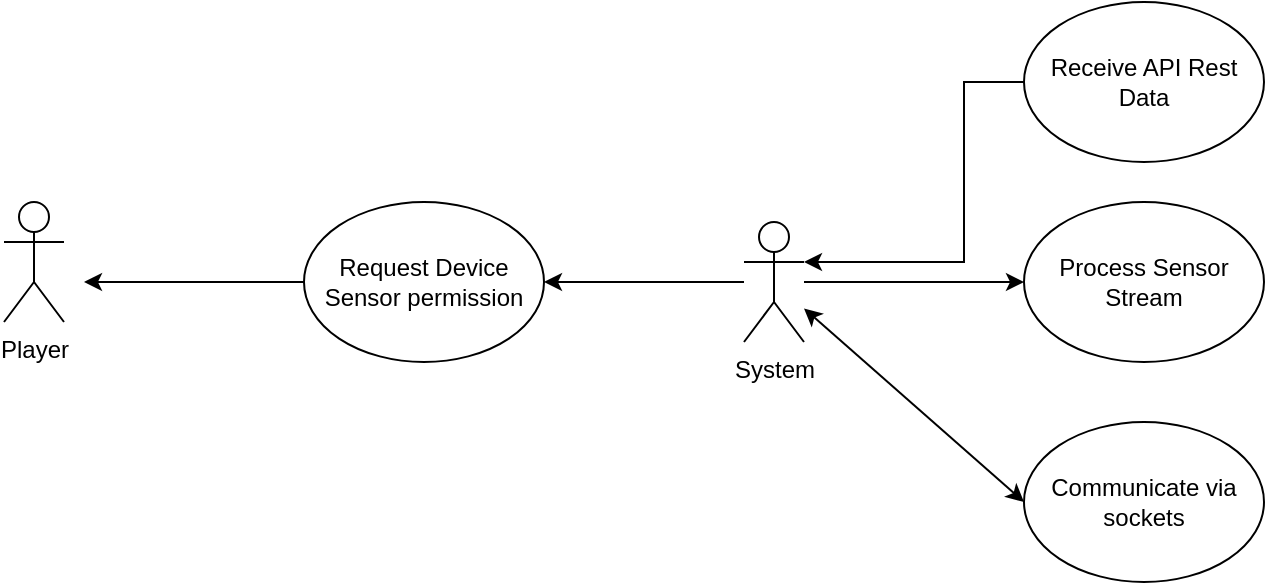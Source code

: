 <mxfile version="14.8.2" type="device"><diagram id="C5RBs43oDa-KdzZeNtuy" name="Page-1"><mxGraphModel dx="1422" dy="794" grid="1" gridSize="10" guides="1" tooltips="1" connect="1" arrows="1" fold="1" page="1" pageScale="1" pageWidth="827" pageHeight="1169" math="0" shadow="0"><root><mxCell id="WIyWlLk6GJQsqaUBKTNV-0"/><mxCell id="WIyWlLk6GJQsqaUBKTNV-1" parent="WIyWlLk6GJQsqaUBKTNV-0"/><mxCell id="_fMU8zF45v99Dsu8Jmyy-4" style="edgeStyle=orthogonalEdgeStyle;rounded=0;orthogonalLoop=1;jettySize=auto;html=1;" edge="1" parent="WIyWlLk6GJQsqaUBKTNV-1" source="_fMU8zF45v99Dsu8Jmyy-0"><mxGeometry relative="1" as="geometry"><mxPoint x="120" y="240" as="targetPoint"/></mxGeometry></mxCell><mxCell id="_fMU8zF45v99Dsu8Jmyy-0" value="Request Device&lt;br&gt;Sensor permission" style="ellipse;whiteSpace=wrap;html=1;" vertex="1" parent="WIyWlLk6GJQsqaUBKTNV-1"><mxGeometry x="230" y="200" width="120" height="80" as="geometry"/></mxCell><mxCell id="_fMU8zF45v99Dsu8Jmyy-1" value="Player" style="shape=umlActor;verticalLabelPosition=bottom;verticalAlign=top;html=1;outlineConnect=0;" vertex="1" parent="WIyWlLk6GJQsqaUBKTNV-1"><mxGeometry x="80" y="200" width="30" height="60" as="geometry"/></mxCell><mxCell id="_fMU8zF45v99Dsu8Jmyy-3" style="edgeStyle=orthogonalEdgeStyle;rounded=0;orthogonalLoop=1;jettySize=auto;html=1;entryX=1;entryY=0.5;entryDx=0;entryDy=0;" edge="1" parent="WIyWlLk6GJQsqaUBKTNV-1" source="_fMU8zF45v99Dsu8Jmyy-2" target="_fMU8zF45v99Dsu8Jmyy-0"><mxGeometry relative="1" as="geometry"/></mxCell><mxCell id="_fMU8zF45v99Dsu8Jmyy-6" style="edgeStyle=orthogonalEdgeStyle;rounded=0;orthogonalLoop=1;jettySize=auto;html=1;" edge="1" parent="WIyWlLk6GJQsqaUBKTNV-1" source="_fMU8zF45v99Dsu8Jmyy-2" target="_fMU8zF45v99Dsu8Jmyy-5"><mxGeometry relative="1" as="geometry"><mxPoint x="480" y="240" as="sourcePoint"/></mxGeometry></mxCell><mxCell id="_fMU8zF45v99Dsu8Jmyy-2" value="System&lt;br&gt;" style="shape=umlActor;verticalLabelPosition=bottom;verticalAlign=top;html=1;outlineConnect=0;" vertex="1" parent="WIyWlLk6GJQsqaUBKTNV-1"><mxGeometry x="450" y="210" width="30" height="60" as="geometry"/></mxCell><mxCell id="_fMU8zF45v99Dsu8Jmyy-5" value="Process Sensor Stream" style="ellipse;whiteSpace=wrap;html=1;" vertex="1" parent="WIyWlLk6GJQsqaUBKTNV-1"><mxGeometry x="590" y="200" width="120" height="80" as="geometry"/></mxCell><mxCell id="_fMU8zF45v99Dsu8Jmyy-8" style="edgeStyle=orthogonalEdgeStyle;rounded=0;orthogonalLoop=1;jettySize=auto;html=1;entryX=1;entryY=0.333;entryDx=0;entryDy=0;entryPerimeter=0;" edge="1" parent="WIyWlLk6GJQsqaUBKTNV-1" source="_fMU8zF45v99Dsu8Jmyy-7" target="_fMU8zF45v99Dsu8Jmyy-2"><mxGeometry relative="1" as="geometry"><mxPoint x="465" y="210" as="targetPoint"/><Array as="points"><mxPoint x="560" y="140"/><mxPoint x="560" y="230"/></Array></mxGeometry></mxCell><mxCell id="_fMU8zF45v99Dsu8Jmyy-7" value="Receive API Rest Data" style="ellipse;whiteSpace=wrap;html=1;" vertex="1" parent="WIyWlLk6GJQsqaUBKTNV-1"><mxGeometry x="590" y="100" width="120" height="80" as="geometry"/></mxCell><mxCell id="_fMU8zF45v99Dsu8Jmyy-9" value="Communicate via&lt;br&gt;sockets" style="ellipse;whiteSpace=wrap;html=1;" vertex="1" parent="WIyWlLk6GJQsqaUBKTNV-1"><mxGeometry x="590" y="310" width="120" height="80" as="geometry"/></mxCell><mxCell id="_fMU8zF45v99Dsu8Jmyy-10" value="" style="endArrow=classic;startArrow=classic;html=1;exitX=0;exitY=0.5;exitDx=0;exitDy=0;" edge="1" parent="WIyWlLk6GJQsqaUBKTNV-1" source="_fMU8zF45v99Dsu8Jmyy-9" target="_fMU8zF45v99Dsu8Jmyy-2"><mxGeometry width="50" height="50" relative="1" as="geometry"><mxPoint x="510" y="420" as="sourcePoint"/><mxPoint x="560" y="370" as="targetPoint"/></mxGeometry></mxCell></root></mxGraphModel></diagram></mxfile>